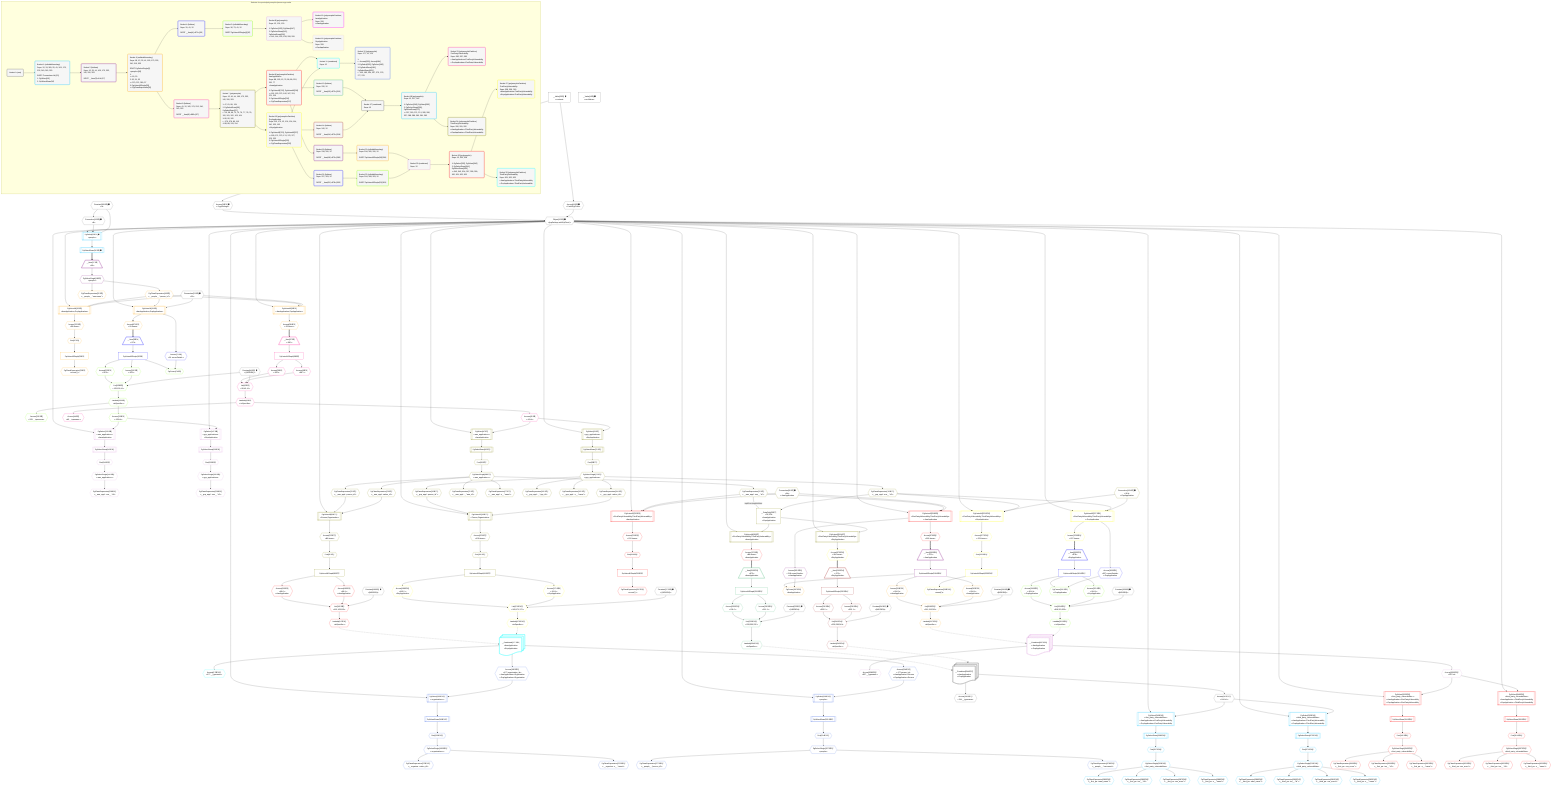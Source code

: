 %%{init: {'themeVariables': { 'fontSize': '12px'}}}%%
graph TD
    classDef path fill:#eee,stroke:#000,color:#000
    classDef plan fill:#fff,stroke-width:1px,color:#000
    classDef itemplan fill:#fff,stroke-width:2px,color:#000
    classDef unbatchedplan fill:#dff,stroke-width:1px,color:#000
    classDef sideeffectplan fill:#fcc,stroke-width:2px,color:#000
    classDef bucket fill:#f6f6f6,color:#000,stroke-width:2px,text-align:left

    subgraph "Buckets for queries/polymorphic/person-app-vulns"
    Bucket0("Bucket 0 (root)"):::bucket
    Bucket1("Bucket 1 (nullableBoundary)<br />Deps: 12, 13, 381, 25, 41, 165, 173, 232, 240, 315, 323<br /><br />ROOT Connectionᐸ9ᐳ[13]<br />1: PgSelect[15]<br />2: PgSelectRows[16]"):::bucket
    Bucket2("Bucket 2 (listItem)<br />Deps: 12, 25, 41, 165, 173, 232, 240, 315, 323<br /><br />ROOT __Item{2}ᐸ16ᐳ[17]"):::bucket
    Bucket3("Bucket 3 (nullableBoundary)<br />Deps: 18, 12, 25, 41, 165, 173, 232, 240, 315, 323<br /><br />ROOT PgSelectSingle{2}ᐸpeopleᐳ[18]<br />1: <br />ᐳ: 19, 20<br />2: 26, 31, 32<br />ᐳ: 370, 371, 380, 27<br />3: PgUnionAllSingle[29]<br />ᐳ: PgClassExpression[30]"):::bucket
    Bucket4("Bucket 4 (listItem)<br />Deps: 31, 41, 12<br /><br />ROOT __Item{4}ᐸ371ᐳ[35]"):::bucket
    Bucket5("Bucket 5 (nullableBoundary)<br />Deps: 36, 73, 41, 12<br /><br />ROOT PgUnionAllSingle{4}[36]"):::bucket
    Bucket6("Bucket 6 (listItem)<br />Deps: 41, 12, 165, 173, 232, 240, 315, 323<br /><br />ROOT __Item{6}ᐸ380ᐳ[37]"):::bucket
    Bucket7("Bucket 7 (polymorphic)<br />Deps: 12, 45, 44, 165, 173, 232, 240, 315, 323<br /><br />1: 47, 61, 99, 124<br />2: PgSelectRows[56], PgSelectRows[70]<br />ᐳ: 55, 58, 69, 72, 75, 76, 77, 78, 79, 100, 101, 102, 103, 104<br />3: 80, 92, 105<br />ᐳ: 376, 379, 85, 110<br />4: 88, 89, 113, 114"):::bucket
    Bucket8("Bucket 8 (polymorphic)<br />Deps: 12, 131, 130<br /><br />1: PgSelect[133], PgSelect[147]<br />2: PgSelectRows[142], PgSelectRows[156]<br />ᐳ: 141, 144, 155, 158, 208, 209"):::bucket
    Bucket9("Bucket 9 (polymorphicPartition)<br />AwsApplication<br />Deps: 88, 165, 12, 76, 99, 89, 232, 315, 77<br />ᐳAwsApplication<br /><br />1: PgUnionAll[212], PgUnionAll[218]<br />ᐳ: 161, 163, 372, 166, 167, 374, 375, 213<br />2: PgUnionAllSingle[216]<br />ᐳ: PgClassExpression[217]"):::bucket
    Bucket10("Bucket 10 (polymorphicPartition)<br />GcpApplication<br />Deps: 113, 173, 12, 101, 124, 114, 240, 323, 102<br />ᐳGcpApplication<br /><br />1: PgUnionAll[221], PgUnionAll[227]<br />ᐳ: 169, 171, 373, 174, 175, 377, 378, 222<br />2: PgUnionAllSingle[225]<br />ᐳ: PgClassExpression[226]"):::bucket
    Bucket11("Bucket 11 (combined)<br />Deps: 12"):::bucket
    Bucket12("Bucket 12 (polymorphic)<br />Deps: 177, 12, 178<br /><br />1: <br />ᐳ: Access[180], Access[194]<br />2: PgSelect[182], PgSelect[196]<br />3: PgSelectRows[191], PgSelectRows[205]<br />ᐳ: 190, 193, 204, 207, 275, 276, 277, 278"):::bucket
    Bucket13("Bucket 13 (listItem)<br />Deps: 232, 12<br /><br />ROOT __Item{13}ᐸ372ᐳ[210]"):::bucket
    Bucket14("Bucket 14 (listItem)<br />Deps: 240, 12<br /><br />ROOT __Item{14}ᐸ373ᐳ[219]"):::bucket
    Bucket15("Bucket 15 (polymorphicPartition)<br />AwsApplication<br />Deps: 208<br />ᐳAwsApplication"):::bucket
    Bucket16("Bucket 16 (polymorphicPartition)<br />GcpApplication<br />Deps: 209<br />ᐳGcpApplication"):::bucket
    Bucket17("Bucket 17 (combined)<br />Deps: 12"):::bucket
    Bucket18("Bucket 18 (polymorphic)<br />Deps: 12, 247, 245<br /><br />1: PgSelect[249], PgSelect[263]<br />2: PgSelectRows[258], PgSelectRows[272]<br />ᐳ: 257, 260, 271, 274, 285, 286, 287, 288, 289, 290, 291, 292"):::bucket
    Bucket19("Bucket 19 (listItem)<br />Deps: 218, 315, 12<br /><br />ROOT __Item{19}ᐸ375ᐳ[293]"):::bucket
    Bucket20("Bucket 20 (nullableBoundary)<br />Deps: 294, 305, 315, 12<br /><br />ROOT PgUnionAllSingle{19}[294]"):::bucket
    Bucket21("Bucket 21 (listItem)<br />Deps: 227, 323, 12<br /><br />ROOT __Item{21}ᐸ378ᐳ[303]"):::bucket
    Bucket22("Bucket 22 (nullableBoundary)<br />Deps: 304, 308, 323, 12<br /><br />ROOT PgUnionAllSingle{21}[304]"):::bucket
    Bucket23("Bucket 23 (polymorphicPartition)<br />FirstPartyVulnerability<br />Deps: 286, 287, 288<br />ᐳAwsApplicationᐳFirstPartyVulnerability<br />ᐳGcpApplicationᐳFirstPartyVulnerability"):::bucket
    Bucket24("Bucket 24 (polymorphicPartition)<br />ThirdPartyVulnerability<br />Deps: 290, 291, 292<br />ᐳAwsApplicationᐳThirdPartyVulnerability<br />ᐳGcpApplicationᐳThirdPartyVulnerability"):::bucket
    Bucket25("Bucket 25 (combined)<br />Deps: 12"):::bucket
    Bucket26("Bucket 26 (polymorphic)<br />Deps: 12, 330, 328<br /><br />1: PgSelect[332], PgSelect[346]<br />2: PgSelectRows[341], PgSelectRows[355]<br />ᐳ: 340, 343, 354, 357, 358, 359, 360, 361, 362, 363"):::bucket
    Bucket27("Bucket 27 (polymorphicPartition)<br />FirstPartyVulnerability<br />Deps: 358, 359, 360<br />ᐳAwsApplicationᐳFirstPartyVulnerability<br />ᐳGcpApplicationᐳFirstPartyVulnerability"):::bucket
    Bucket28("Bucket 28 (polymorphicPartition)<br />ThirdPartyVulnerability<br />Deps: 361, 362, 363<br />ᐳAwsApplicationᐳThirdPartyVulnerability<br />ᐳGcpApplicationᐳThirdPartyVulnerability"):::bucket
    end
    Bucket0 --> Bucket1
    Bucket1 --> Bucket2
    Bucket2 --> Bucket3
    Bucket3 --> Bucket4 & Bucket6
    Bucket4 --> Bucket5
    Bucket5 --> Bucket8
    Bucket6 --> Bucket7
    Bucket7 --> Bucket9 & Bucket10
    Bucket8 --> Bucket15 & Bucket16
    Bucket9 --> Bucket11 & Bucket13 & Bucket19
    Bucket10 --> Bucket11 & Bucket14 & Bucket21
    Bucket11 --> Bucket12
    Bucket13 --> Bucket17
    Bucket14 --> Bucket17
    Bucket17 --> Bucket18
    Bucket18 --> Bucket23 & Bucket24
    Bucket19 --> Bucket20
    Bucket20 --> Bucket25
    Bucket21 --> Bucket22
    Bucket22 --> Bucket25
    Bucket25 --> Bucket26
    Bucket26 --> Bucket27 & Bucket28

    %% plan dependencies
    Object12{{"Object[12∈0] ➊<br />ᐸ{pgSettings,withPgClient}ᐳ"}}:::plan
    Access10{{"Access[10∈0] ➊<br />ᐸ2.pgSettingsᐳ"}}:::plan
    Access11{{"Access[11∈0] ➊<br />ᐸ2.withPgClientᐳ"}}:::plan
    Access10 & Access11 --> Object12
    __Value2["__Value[2∈0] ➊<br />ᐸcontextᐳ"]:::plan
    __Value2 --> Access10
    __Value2 --> Access11
    Connection13{{"Connection[13∈0] ➊<br />ᐸ9ᐳ"}}:::plan
    Constant381{{"Constant[381∈0] ➊<br />ᐸ4ᐳ"}}:::plan
    Constant381 --> Connection13
    __Value4["__Value[4∈0] ➊<br />ᐸrootValueᐳ"]:::plan
    Connection25{{"Connection[25∈0] ➊<br />ᐸ21ᐳ"}}:::plan
    Constant41{{"Constant[41∈0] ➊<br />ᐸ[HIDDEN]ᐳ"}}:::plan
    Constant165{{"Constant[165∈0] ➊<br />ᐸ[HIDDEN]ᐳ"}}:::plan
    Constant173{{"Constant[173∈0] ➊<br />ᐸ[HIDDEN]ᐳ"}}:::plan
    Constant232{{"Constant[232∈0] ➊<br />ᐸ[HIDDEN]ᐳ"}}:::plan
    Constant240{{"Constant[240∈0] ➊<br />ᐸ[HIDDEN]ᐳ"}}:::plan
    Constant315{{"Constant[315∈0] ➊<br />ᐸ[HIDDEN]ᐳ"}}:::plan
    Constant323{{"Constant[323∈0] ➊<br />ᐸ[HIDDEN]ᐳ"}}:::plan
    PgSelect15[["PgSelect[15∈1] ➊<br />ᐸpeopleᐳ"]]:::plan
    Object12 & Connection13 & Constant381 --> PgSelect15
    PgSelectRows16[["PgSelectRows[16∈1] ➊"]]:::plan
    PgSelect15 --> PgSelectRows16
    __Item17[/"__Item[17∈2]<br />ᐸ16ᐳ"\]:::itemplan
    PgSelectRows16 ==> __Item17
    PgSelectSingle18{{"PgSelectSingle[18∈2]<br />ᐸpeopleᐳ"}}:::plan
    __Item17 --> PgSelectSingle18
    PgUnionAll26[["PgUnionAll[26∈3]<br />ᐸAwsApplication,GcpApplicationᐳ"]]:::plan
    PgClassExpression19{{"PgClassExpression[19∈3]<br />ᐸ__people__.”person_id”ᐳ"}}:::plan
    Object12 & PgClassExpression19 & Connection25 --> PgUnionAll26
    PgUnionAll31[["PgUnionAll[31∈3]<br />ᐸAwsApplication,GcpApplicationᐳ"]]:::plan
    Object12 & PgClassExpression19 & Connection25 --> PgUnionAll31
    PgUnionAll32[["PgUnionAll[32∈3]<br />ᐸAwsApplication,GcpApplicationᐳ"]]:::plan
    Object12 & PgClassExpression19 & Connection25 --> PgUnionAll32
    PgSelectSingle18 --> PgClassExpression19
    PgClassExpression20{{"PgClassExpression[20∈3]<br />ᐸ__people__.”username”ᐳ"}}:::plan
    PgSelectSingle18 --> PgClassExpression20
    First27{{"First[27∈3]"}}:::plan
    Access370{{"Access[370∈3]<br />ᐸ26.itemsᐳ"}}:::plan
    Access370 --> First27
    PgUnionAllSingle29["PgUnionAllSingle[29∈3]"]:::plan
    First27 --> PgUnionAllSingle29
    PgClassExpression30{{"PgClassExpression[30∈3]<br />ᐸcount(*)ᐳ"}}:::plan
    PgUnionAllSingle29 --> PgClassExpression30
    PgUnionAll26 --> Access370
    Access371{{"Access[371∈3]<br />ᐸ31.itemsᐳ"}}:::plan
    PgUnionAll31 --> Access371
    Access380{{"Access[380∈3]<br />ᐸ32.itemsᐳ"}}:::plan
    PgUnionAll32 --> Access380
    __Item35[/"__Item[35∈4]<br />ᐸ371ᐳ"\]:::itemplan
    Access371 ==> __Item35
    PgUnionAllSingle36["PgUnionAllSingle[36∈4]"]:::plan
    __Item35 --> PgUnionAllSingle36
    Access73{{"Access[73∈4]<br />ᐸ31.cursorDetailsᐳ"}}:::plan
    PgUnionAll31 --> Access73
    List128{{"List[128∈5]<br />ᐸ125,126,41ᐳ"}}:::plan
    Access125{{"Access[125∈5]<br />ᐸ36.0ᐳ"}}:::plan
    Access126{{"Access[126∈5]<br />ᐸ36.1ᐳ"}}:::plan
    Access125 & Access126 & Constant41 --> List128
    PgCursor74{{"PgCursor[74∈5]"}}:::plan
    PgUnionAllSingle36 & Access73 --> PgCursor74
    PgUnionAllSingle36 --> Access125
    PgUnionAllSingle36 --> Access126
    Lambda129{{"Lambda[129∈5]<br />ᐸtoSpecifierᐳ"}}:::plan
    List128 --> Lambda129
    Access130{{"Access[130∈5]<br />ᐸ129.__typenameᐳ"}}:::plan
    Lambda129 --> Access130
    Access131{{"Access[131∈5]<br />ᐸ129.idᐳ"}}:::plan
    Lambda129 --> Access131
    PgSelect133[["PgSelect[133∈8]<br />ᐸaws_applicationsᐳ<br />ᐳAwsApplication"]]:::plan
    Object12 & Access131 --> PgSelect133
    PgSelect147[["PgSelect[147∈8]<br />ᐸgcp_applicationsᐳ<br />ᐳGcpApplication"]]:::plan
    Object12 & Access131 --> PgSelect147
    First141{{"First[141∈8]^"}}:::plan
    PgSelectRows142[["PgSelectRows[142∈8]^"]]:::plan
    PgSelectRows142 --> First141
    PgSelect133 --> PgSelectRows142
    PgSelectSingle144{{"PgSelectSingle[144∈8]^<br />ᐸaws_applicationsᐳ"}}:::plan
    First141 --> PgSelectSingle144
    First155{{"First[155∈8]^"}}:::plan
    PgSelectRows156[["PgSelectRows[156∈8]^"]]:::plan
    PgSelectRows156 --> First155
    PgSelect147 --> PgSelectRows156
    PgSelectSingle158{{"PgSelectSingle[158∈8]^<br />ᐸgcp_applicationsᐳ"}}:::plan
    First155 --> PgSelectSingle158
    PgClassExpression208{{"PgClassExpression[208∈8]^<br />ᐸ__aws_appl...ons__.”id”ᐳ"}}:::plan
    PgSelectSingle144 --> PgClassExpression208
    PgClassExpression209{{"PgClassExpression[209∈8]^<br />ᐸ__gcp_appl...ons__.”id”ᐳ"}}:::plan
    PgSelectSingle158 --> PgClassExpression209
    List42{{"List[42∈6]<br />ᐸ39,40,41ᐳ"}}:::plan
    Access39{{"Access[39∈6]<br />ᐸ38.0ᐳ"}}:::plan
    Access40{{"Access[40∈6]<br />ᐸ38.1ᐳ"}}:::plan
    Access39 & Access40 & Constant41 --> List42
    __Item37[/"__Item[37∈6]<br />ᐸ380ᐳ"\]:::itemplan
    Access380 ==> __Item37
    PgUnionAllSingle38["PgUnionAllSingle[38∈6]"]:::plan
    __Item37 --> PgUnionAllSingle38
    PgUnionAllSingle38 --> Access39
    PgUnionAllSingle38 --> Access40
    Lambda43{{"Lambda[43∈6]<br />ᐸtoSpecifierᐳ"}}:::plan
    List42 --> Lambda43
    Access44{{"Access[44∈6]<br />ᐸ43.__typenameᐳ"}}:::plan
    Lambda43 --> Access44
    Access45{{"Access[45∈6]<br />ᐸ43.idᐳ"}}:::plan
    Lambda43 --> Access45
    PgUnionAll80[["PgUnionAll[80∈7]^<br />ᐸPerson,Organizationᐳ"]]:::plan
    PgClassExpression78{{"PgClassExpression[78∈7]^<br />ᐸ__aws_appl...person_id”ᐳ"}}:::plan
    PgClassExpression79{{"PgClassExpression[79∈7]^<br />ᐸ__aws_appl...zation_id”ᐳ"}}:::plan
    Object12 & PgClassExpression78 & PgClassExpression79 --> PgUnionAll80
    PgUnionAll105[["PgUnionAll[105∈7]^<br />ᐸPerson,Organizationᐳ"]]:::plan
    PgClassExpression103{{"PgClassExpression[103∈7]^<br />ᐸ__gcp_appl...person_id”ᐳ"}}:::plan
    PgClassExpression104{{"PgClassExpression[104∈7]^<br />ᐸ__gcp_appl...zation_id”ᐳ"}}:::plan
    Object12 & PgClassExpression103 & PgClassExpression104 --> PgUnionAll105
    PgSelect47[["PgSelect[47∈7]<br />ᐸaws_applicationsᐳ<br />ᐳAwsApplication"]]:::plan
    Object12 & Access45 --> PgSelect47
    PgSelect61[["PgSelect[61∈7]<br />ᐸgcp_applicationsᐳ<br />ᐳGcpApplication"]]:::plan
    Object12 & Access45 --> PgSelect61
    PgUnionAll89[["PgUnionAll[89∈7]<br />ᐸFirstPartyVulnerability,ThirdPartyVulnerabilityᐳ<br />ᐳAwsApplication"]]:::plan
    __DataOnly92["__DataOnly[92∈7]<br />ᐸ76,101ᐳ<br />ᐳAwsApplication<br />ᐳGcpApplication"]:::plan
    Object12 & __DataOnly92 --> PgUnionAll89
    PgClassExpression76{{"PgClassExpression[76∈7]^<br />ᐸ__aws_appl...ons__.”id”ᐳ"}}:::plan
    PgClassExpression101{{"PgClassExpression[101∈7]^<br />ᐸ__gcp_appl...ons__.”id”ᐳ"}}:::plan
    PgClassExpression76 -->|"trapError;trapInhibited"| __DataOnly92
    PgClassExpression101 --> __DataOnly92
    PgUnionAll114[["PgUnionAll[114∈7]<br />ᐸFirstPartyVulnerability,ThirdPartyVulnerabilityᐳ<br />ᐳGcpApplication"]]:::plan
    Object12 & __DataOnly92 --> PgUnionAll114
    First55{{"First[55∈7]^"}}:::plan
    PgSelectRows56[["PgSelectRows[56∈7]^"]]:::plan
    PgSelectRows56 --> First55
    PgSelect47 --> PgSelectRows56
    PgSelectSingle58{{"PgSelectSingle[58∈7]^<br />ᐸaws_applicationsᐳ"}}:::plan
    First55 --> PgSelectSingle58
    First69{{"First[69∈7]^"}}:::plan
    PgSelectRows70[["PgSelectRows[70∈7]^"]]:::plan
    PgSelectRows70 --> First69
    PgSelect61 --> PgSelectRows70
    PgSelectSingle72{{"PgSelectSingle[72∈7]^<br />ᐸgcp_applicationsᐳ"}}:::plan
    First69 --> PgSelectSingle72
    PgClassExpression75{{"PgClassExpression[75∈7]^<br />ᐸ__aws_appl..._.”aws_id”ᐳ"}}:::plan
    PgSelectSingle58 --> PgClassExpression75
    PgSelectSingle58 --> PgClassExpression76
    PgClassExpression77{{"PgClassExpression[77∈7]^<br />ᐸ__aws_appl...s__.”name”ᐳ"}}:::plan
    PgSelectSingle58 --> PgClassExpression77
    PgSelectSingle58 --> PgClassExpression78
    PgSelectSingle58 --> PgClassExpression79
    First85{{"First[85∈7]^"}}:::plan
    Access376{{"Access[376∈7]^<br />ᐸ80.itemsᐳ"}}:::plan
    Access376 --> First85
    PgUnionAllSingle88["PgUnionAllSingle[88∈7]^"]:::plan
    First85 --> PgUnionAllSingle88
    PgClassExpression100{{"PgClassExpression[100∈7]^<br />ᐸ__gcp_appl..._.”gcp_id”ᐳ"}}:::plan
    PgSelectSingle72 --> PgClassExpression100
    PgSelectSingle72 --> PgClassExpression101
    PgClassExpression102{{"PgClassExpression[102∈7]^<br />ᐸ__gcp_appl...s__.”name”ᐳ"}}:::plan
    PgSelectSingle72 --> PgClassExpression102
    PgSelectSingle72 --> PgClassExpression103
    PgSelectSingle72 --> PgClassExpression104
    First110{{"First[110∈7]^"}}:::plan
    Access379{{"Access[379∈7]^<br />ᐸ105.itemsᐳ"}}:::plan
    Access379 --> First110
    PgUnionAllSingle113["PgUnionAllSingle[113∈7]^"]:::plan
    First110 --> PgUnionAllSingle113
    PgUnionAll80 --> Access376
    PgUnionAll105 --> Access379
    Connection99{{"Connection[99∈7] ➊<br />ᐸ94ᐳ<br />ᐳAwsApplication"}}:::plan
    Connection124{{"Connection[124∈7] ➊<br />ᐸ119ᐳ<br />ᐳGcpApplication"}}:::plan
    List166{{"List[166∈9]^<br />ᐸ161,163,165ᐳ"}}:::plan
    Access161{{"Access[161∈9]<br />ᐸ88.0ᐳ<br />ᐳAwsApplication"}}:::plan
    Access163{{"Access[163∈9]<br />ᐸ88.1ᐳ<br />ᐳAwsApplication"}}:::plan
    Access161 & Access163 & Constant165 --> List166
    PgUnionAll212[["PgUnionAll[212∈9]<br />ᐸFirstPartyVulnerability,ThirdPartyVulnerabilityᐳ<br />ᐳAwsApplication"]]:::plan
    Object12 & PgClassExpression76 & Connection99 --> PgUnionAll212
    PgUnionAll218[["PgUnionAll[218∈9]<br />ᐸFirstPartyVulnerability,ThirdPartyVulnerabilityᐳ<br />ᐳAwsApplication"]]:::plan
    Object12 & PgClassExpression76 & Connection99 --> PgUnionAll218
    PgUnionAllSingle88 --> Access161
    PgUnionAllSingle88 --> Access163
    Lambda167{{"Lambda[167∈9]^<br />ᐸtoSpecifierᐳ"}}:::plan
    List166 --> Lambda167
    First213{{"First[213∈9]^"}}:::plan
    Access374{{"Access[374∈9]^<br />ᐸ212.itemsᐳ"}}:::plan
    Access374 --> First213
    PgUnionAllSingle216["PgUnionAllSingle[216∈9]^"]:::plan
    First213 --> PgUnionAllSingle216
    PgClassExpression217{{"PgClassExpression[217∈9]^<br />ᐸcount(*)ᐳ"}}:::plan
    PgUnionAllSingle216 --> PgClassExpression217
    Access372{{"Access[372∈9]<br />ᐸ89.itemsᐳ<br />ᐳAwsApplication"}}:::plan
    PgUnionAll89 --> Access372
    PgUnionAll212 --> Access374
    Access375{{"Access[375∈9]^<br />ᐸ218.itemsᐳ"}}:::plan
    PgUnionAll218 --> Access375
    Access178{{"Access[178∈11]^<br />ᐸ177.__typenameᐳ"}}:::plan
    __Value177:::plan@{shape: docs, label: "__Combined[177∈11]<br />ᐳAwsApplication<br />ᐳGcpApplication"}
    __Value177 --> Access178
    PgSelect182[["PgSelect[182∈12]^<br />ᐸorganizationsᐳ"]]:::plan
    Access180{{"Access[180∈12]<br />ᐸ177.organization_idᐳ<br />ᐳAwsApplicationᐳOrganization<br />ᐳGcpApplicationᐳOrganization"}}:::plan
    Object12 & Access180 --> PgSelect182
    PgSelect196[["PgSelect[196∈12]^<br />ᐸpeopleᐳ"]]:::plan
    Access194{{"Access[194∈12]<br />ᐸ177.person_idᐳ<br />ᐳAwsApplicationᐳPerson<br />ᐳGcpApplicationᐳPerson"}}:::plan
    Object12 & Access194 --> PgSelect196
    __Value177 --> Access180
    First190{{"First[190∈12]^"}}:::plan
    PgSelectRows191[["PgSelectRows[191∈12]^"]]:::plan
    PgSelectRows191 --> First190
    PgSelect182 --> PgSelectRows191
    PgSelectSingle193{{"PgSelectSingle[193∈12]^<br />ᐸorganizationsᐳ"}}:::plan
    First190 --> PgSelectSingle193
    __Value177 --> Access194
    First204{{"First[204∈12]^"}}:::plan
    PgSelectRows205[["PgSelectRows[205∈12]^"]]:::plan
    PgSelectRows205 --> First204
    PgSelect196 --> PgSelectRows205
    PgSelectSingle207{{"PgSelectSingle[207∈12]^<br />ᐸpeopleᐳ"}}:::plan
    First204 --> PgSelectSingle207
    PgClassExpression275{{"PgClassExpression[275∈12]^<br />ᐸ__organiza...zation_id”ᐳ"}}:::plan
    PgSelectSingle193 --> PgClassExpression275
    PgClassExpression276{{"PgClassExpression[276∈12]^<br />ᐸ__organiza...s__.”name”ᐳ"}}:::plan
    PgSelectSingle193 --> PgClassExpression276
    PgClassExpression277{{"PgClassExpression[277∈12]^<br />ᐸ__people__.”person_id”ᐳ"}}:::plan
    PgSelectSingle207 --> PgClassExpression277
    PgClassExpression278{{"PgClassExpression[278∈12]^<br />ᐸ__people__.”username”ᐳ"}}:::plan
    PgSelectSingle207 --> PgClassExpression278
    List233{{"List[233∈13]^<br />ᐸ228,230,232ᐳ"}}:::plan
    Access228{{"Access[228∈13]^<br />ᐸ211.0ᐳ"}}:::plan
    Access230{{"Access[230∈13]^<br />ᐸ211.1ᐳ"}}:::plan
    Access228 & Access230 & Constant232 --> List233
    __Item210[/"__Item[210∈13]<br />ᐸ372ᐳ<br />ᐳAwsApplication"\]:::itemplan
    Access372 ==> __Item210
    PgUnionAllSingle211["PgUnionAllSingle[211∈13]^"]:::plan
    __Item210 --> PgUnionAllSingle211
    PgUnionAllSingle211 --> Access228
    PgUnionAllSingle211 --> Access230
    Lambda234{{"Lambda[234∈13]^<br />ᐸtoSpecifierᐳ"}}:::plan
    List233 --> Lambda234
    Access245{{"Access[245∈17]^<br />ᐸ244.__typenameᐳ"}}:::plan
    __Value244:::plan@{shape: docs, label: "__Combined[244∈17]<br />ᐳAwsApplication<br />ᐳGcpApplication"}
    __Value244 --> Access245
    Access247{{"Access[247∈17]^<br />ᐸ244.idᐳ"}}:::plan
    __Value244 --> Access247
    PgSelect249[["PgSelect[249∈18]<br />ᐸfirst_party_vulnerabilitiesᐳ<br />ᐳAwsApplicationᐳFirstPartyVulnerability<br />ᐳGcpApplicationᐳFirstPartyVulnerability"]]:::plan
    Object12 & Access247 --> PgSelect249
    PgSelect263[["PgSelect[263∈18]<br />ᐸthird_party_vulnerabilitiesᐳ<br />ᐳAwsApplicationᐳThirdPartyVulnerability<br />ᐳGcpApplicationᐳThirdPartyVulnerability"]]:::plan
    Object12 & Access247 --> PgSelect263
    First257{{"First[257∈18]^"}}:::plan
    PgSelectRows258[["PgSelectRows[258∈18]^"]]:::plan
    PgSelectRows258 --> First257
    PgSelect249 --> PgSelectRows258
    PgSelectSingle260{{"PgSelectSingle[260∈18]^<br />ᐸfirst_party_vulnerabilitiesᐳ"}}:::plan
    First257 --> PgSelectSingle260
    First271{{"First[271∈18]^"}}:::plan
    PgSelectRows272[["PgSelectRows[272∈18]^"]]:::plan
    PgSelectRows272 --> First271
    PgSelect263 --> PgSelectRows272
    PgSelectSingle274{{"PgSelectSingle[274∈18]^<br />ᐸthird_party_vulnerabilitiesᐳ"}}:::plan
    First271 --> PgSelectSingle274
    PgClassExpression285{{"PgClassExpression[285∈18]^<br />ᐸ__first_pa...team_name”ᐳ"}}:::plan
    PgSelectSingle260 --> PgClassExpression285
    PgClassExpression286{{"PgClassExpression[286∈18]^<br />ᐸ__first_pa...ies__.”id”ᐳ"}}:::plan
    PgSelectSingle260 --> PgClassExpression286
    PgClassExpression287{{"PgClassExpression[287∈18]^<br />ᐸ__first_pa...vss_score”ᐳ"}}:::plan
    PgSelectSingle260 --> PgClassExpression287
    PgClassExpression288{{"PgClassExpression[288∈18]^<br />ᐸ__first_pa...s__.”name”ᐳ"}}:::plan
    PgSelectSingle260 --> PgClassExpression288
    PgClassExpression289{{"PgClassExpression[289∈18]^<br />ᐸ__third_pa...ndor_name”ᐳ"}}:::plan
    PgSelectSingle274 --> PgClassExpression289
    PgClassExpression290{{"PgClassExpression[290∈18]^<br />ᐸ__third_pa...ies__.”id”ᐳ"}}:::plan
    PgSelectSingle274 --> PgClassExpression290
    PgClassExpression291{{"PgClassExpression[291∈18]^<br />ᐸ__third_pa...vss_score”ᐳ"}}:::plan
    PgSelectSingle274 --> PgClassExpression291
    PgClassExpression292{{"PgClassExpression[292∈18]^<br />ᐸ__third_pa...s__.”name”ᐳ"}}:::plan
    PgSelectSingle274 --> PgClassExpression292
    __Item293[/"__Item[293∈19]<br />ᐸ375ᐳ<br />ᐳAwsApplication"\]:::itemplan
    Access375 ==> __Item293
    PgUnionAllSingle294["PgUnionAllSingle[294∈19]^"]:::plan
    __Item293 --> PgUnionAllSingle294
    Access305{{"Access[305∈19]<br />ᐸ218.cursorDetailsᐳ<br />ᐳAwsApplication"}}:::plan
    PgUnionAll218 --> Access305
    List316{{"List[316∈20]^<br />ᐸ311,313,315ᐳ"}}:::plan
    Access311{{"Access[311∈20]<br />ᐸ294.0ᐳ<br />ᐳAwsApplication"}}:::plan
    Access313{{"Access[313∈20]<br />ᐸ294.1ᐳ<br />ᐳAwsApplication"}}:::plan
    Access311 & Access313 & Constant315 --> List316
    PgCursor307{{"PgCursor[307∈20]<br />ᐳAwsApplication"}}:::plan
    PgUnionAllSingle294 & Access305 --> PgCursor307
    PgUnionAllSingle294 --> Access311
    PgUnionAllSingle294 --> Access313
    Lambda317{{"Lambda[317∈20]^<br />ᐸtoSpecifierᐳ"}}:::plan
    List316 --> Lambda317
    Access328{{"Access[328∈25]^<br />ᐸ327.__typenameᐳ"}}:::plan
    __Value327:::plan@{shape: docs, label: "__Combined[327∈25]<br />ᐳAwsApplication<br />ᐳGcpApplication"}
    __Value327 --> Access328
    Access330{{"Access[330∈25]^<br />ᐸ327.idᐳ"}}:::plan
    __Value327 --> Access330
    PgSelect332[["PgSelect[332∈26]<br />ᐸfirst_party_vulnerabilitiesᐳ<br />ᐳAwsApplicationᐳFirstPartyVulnerability<br />ᐳGcpApplicationᐳFirstPartyVulnerability"]]:::plan
    Object12 & Access330 --> PgSelect332
    PgSelect346[["PgSelect[346∈26]<br />ᐸthird_party_vulnerabilitiesᐳ<br />ᐳAwsApplicationᐳThirdPartyVulnerability<br />ᐳGcpApplicationᐳThirdPartyVulnerability"]]:::plan
    Object12 & Access330 --> PgSelect346
    First340{{"First[340∈26]^"}}:::plan
    PgSelectRows341[["PgSelectRows[341∈26]^"]]:::plan
    PgSelectRows341 --> First340
    PgSelect332 --> PgSelectRows341
    PgSelectSingle343{{"PgSelectSingle[343∈26]^<br />ᐸfirst_party_vulnerabilitiesᐳ"}}:::plan
    First340 --> PgSelectSingle343
    First354{{"First[354∈26]^"}}:::plan
    PgSelectRows355[["PgSelectRows[355∈26]^"]]:::plan
    PgSelectRows355 --> First354
    PgSelect346 --> PgSelectRows355
    PgSelectSingle357{{"PgSelectSingle[357∈26]^<br />ᐸthird_party_vulnerabilitiesᐳ"}}:::plan
    First354 --> PgSelectSingle357
    PgClassExpression358{{"PgClassExpression[358∈26]^<br />ᐸ__first_pa...vss_score”ᐳ"}}:::plan
    PgSelectSingle343 --> PgClassExpression358
    PgClassExpression359{{"PgClassExpression[359∈26]^<br />ᐸ__first_pa...ies__.”id”ᐳ"}}:::plan
    PgSelectSingle343 --> PgClassExpression359
    PgClassExpression360{{"PgClassExpression[360∈26]^<br />ᐸ__first_pa...s__.”name”ᐳ"}}:::plan
    PgSelectSingle343 --> PgClassExpression360
    PgClassExpression361{{"PgClassExpression[361∈26]^<br />ᐸ__third_pa...vss_score”ᐳ"}}:::plan
    PgSelectSingle357 --> PgClassExpression361
    PgClassExpression362{{"PgClassExpression[362∈26]^<br />ᐸ__third_pa...ies__.”id”ᐳ"}}:::plan
    PgSelectSingle357 --> PgClassExpression362
    PgClassExpression363{{"PgClassExpression[363∈26]^<br />ᐸ__third_pa...s__.”name”ᐳ"}}:::plan
    PgSelectSingle357 --> PgClassExpression363
    List174{{"List[174∈10]^<br />ᐸ169,171,173ᐳ"}}:::plan
    Access169{{"Access[169∈10]<br />ᐸ113.0ᐳ<br />ᐳGcpApplication"}}:::plan
    Access171{{"Access[171∈10]<br />ᐸ113.1ᐳ<br />ᐳGcpApplication"}}:::plan
    Access169 & Access171 & Constant173 --> List174
    PgUnionAll221[["PgUnionAll[221∈10]<br />ᐸFirstPartyVulnerability,ThirdPartyVulnerabilityᐳ<br />ᐳGcpApplication"]]:::plan
    Object12 & PgClassExpression101 & Connection124 --> PgUnionAll221
    PgUnionAll227[["PgUnionAll[227∈10]<br />ᐸFirstPartyVulnerability,ThirdPartyVulnerabilityᐳ<br />ᐳGcpApplication"]]:::plan
    Object12 & PgClassExpression101 & Connection124 --> PgUnionAll227
    PgUnionAllSingle113 --> Access169
    PgUnionAllSingle113 --> Access171
    Lambda175{{"Lambda[175∈10]^<br />ᐸtoSpecifierᐳ"}}:::plan
    List174 --> Lambda175
    First222{{"First[222∈10]^"}}:::plan
    Access377{{"Access[377∈10]^<br />ᐸ221.itemsᐳ"}}:::plan
    Access377 --> First222
    PgUnionAllSingle225["PgUnionAllSingle[225∈10]^"]:::plan
    First222 --> PgUnionAllSingle225
    PgClassExpression226{{"PgClassExpression[226∈10]^<br />ᐸcount(*)ᐳ"}}:::plan
    PgUnionAllSingle225 --> PgClassExpression226
    Access373{{"Access[373∈10]<br />ᐸ114.itemsᐳ<br />ᐳGcpApplication"}}:::plan
    PgUnionAll114 --> Access373
    PgUnionAll221 --> Access377
    Access378{{"Access[378∈10]^<br />ᐸ227.itemsᐳ"}}:::plan
    PgUnionAll227 --> Access378
    List241{{"List[241∈14]^<br />ᐸ236,238,240ᐳ"}}:::plan
    Access236{{"Access[236∈14]^<br />ᐸ220.0ᐳ"}}:::plan
    Access238{{"Access[238∈14]^<br />ᐸ220.1ᐳ"}}:::plan
    Access236 & Access238 & Constant240 --> List241
    __Item219[/"__Item[219∈14]<br />ᐸ373ᐳ<br />ᐳGcpApplication"\]:::itemplan
    Access373 ==> __Item219
    PgUnionAllSingle220["PgUnionAllSingle[220∈14]^"]:::plan
    __Item219 --> PgUnionAllSingle220
    PgUnionAllSingle220 --> Access236
    PgUnionAllSingle220 --> Access238
    Lambda242{{"Lambda[242∈14]^<br />ᐸtoSpecifierᐳ"}}:::plan
    List241 --> Lambda242
    __Item303[/"__Item[303∈21]<br />ᐸ378ᐳ<br />ᐳGcpApplication"\]:::itemplan
    Access378 ==> __Item303
    PgUnionAllSingle304["PgUnionAllSingle[304∈21]^"]:::plan
    __Item303 --> PgUnionAllSingle304
    Access308{{"Access[308∈21]<br />ᐸ227.cursorDetailsᐳ<br />ᐳGcpApplication"}}:::plan
    PgUnionAll227 --> Access308
    List324{{"List[324∈22]^<br />ᐸ319,321,323ᐳ"}}:::plan
    Access319{{"Access[319∈22]<br />ᐸ304.0ᐳ<br />ᐳGcpApplication"}}:::plan
    Access321{{"Access[321∈22]<br />ᐸ304.1ᐳ<br />ᐳGcpApplication"}}:::plan
    Access319 & Access321 & Constant323 --> List324
    PgCursor310{{"PgCursor[310∈22]<br />ᐳGcpApplication"}}:::plan
    PgUnionAllSingle304 & Access308 --> PgCursor310
    PgUnionAllSingle304 --> Access319
    PgUnionAllSingle304 --> Access321
    Lambda325{{"Lambda[325∈22]^<br />ᐸtoSpecifierᐳ"}}:::plan
    List324 --> Lambda325

    %% define steps
    classDef bucket0 stroke:#696969
    class Bucket0,__Value2,__Value4,Access10,Access11,Object12,Connection13,Connection25,Constant41,Constant165,Constant173,Constant232,Constant240,Constant315,Constant323,Constant381 bucket0
    classDef bucket1 stroke:#00bfff
    class Bucket1,PgSelect15,PgSelectRows16 bucket1
    classDef bucket2 stroke:#7f007f
    class Bucket2,__Item17,PgSelectSingle18 bucket2
    classDef bucket3 stroke:#ffa500
    class Bucket3,PgClassExpression19,PgClassExpression20,PgUnionAll26,First27,PgUnionAllSingle29,PgClassExpression30,PgUnionAll31,PgUnionAll32,Access370,Access371,Access380 bucket3
    classDef bucket4 stroke:#0000ff
    class Bucket4,__Item35,PgUnionAllSingle36,Access73 bucket4
    classDef bucket5 stroke:#7fff00
    class Bucket5,PgCursor74,Access125,Access126,List128,Lambda129,Access130,Access131 bucket5
    classDef bucket6 stroke:#ff1493
    class Bucket6,__Item37,PgUnionAllSingle38,Access39,Access40,List42,Lambda43,Access44,Access45 bucket6
    classDef bucket7 stroke:#808000
    class Bucket7,PgSelect47,First55,PgSelectRows56,PgSelectSingle58,PgSelect61,First69,PgSelectRows70,PgSelectSingle72,PgClassExpression75,PgClassExpression76,PgClassExpression77,PgClassExpression78,PgClassExpression79,PgUnionAll80,First85,PgUnionAllSingle88,PgUnionAll89,__DataOnly92,Connection99,PgClassExpression100,PgClassExpression101,PgClassExpression102,PgClassExpression103,PgClassExpression104,PgUnionAll105,First110,PgUnionAllSingle113,PgUnionAll114,Connection124,Access376,Access379 bucket7
    classDef bucket8 stroke:#dda0dd
    class Bucket8,PgSelect133,First141,PgSelectRows142,PgSelectSingle144,PgSelect147,First155,PgSelectRows156,PgSelectSingle158,PgClassExpression208,PgClassExpression209 bucket8
    classDef bucket9 stroke:#ff0000
    class Bucket9,Access161,Access163,List166,Lambda167,PgUnionAll212,First213,PgUnionAllSingle216,PgClassExpression217,PgUnionAll218,Access372,Access374,Access375 bucket9
    classDef bucket10 stroke:#ffff00
    class Bucket10,Access169,Access171,List174,Lambda175,PgUnionAll221,First222,PgUnionAllSingle225,PgClassExpression226,PgUnionAll227,Access373,Access377,Access378 bucket10
    classDef bucket11 stroke:#00ffff
    class Bucket11,__Value177,Access178 bucket11
    classDef bucket12 stroke:#4169e1
    class Bucket12,Access180,PgSelect182,First190,PgSelectRows191,PgSelectSingle193,Access194,PgSelect196,First204,PgSelectRows205,PgSelectSingle207,PgClassExpression275,PgClassExpression276,PgClassExpression277,PgClassExpression278 bucket12
    classDef bucket13 stroke:#3cb371
    class Bucket13,__Item210,PgUnionAllSingle211,Access228,Access230,List233,Lambda234 bucket13
    classDef bucket14 stroke:#a52a2a
    class Bucket14,__Item219,PgUnionAllSingle220,Access236,Access238,List241,Lambda242 bucket14
    classDef bucket15 stroke:#ff00ff
    class Bucket15 bucket15
    classDef bucket16 stroke:#f5deb3
    class Bucket16 bucket16
    classDef bucket17 stroke:#696969
    class Bucket17,__Value244,Access245,Access247 bucket17
    classDef bucket18 stroke:#00bfff
    class Bucket18,PgSelect249,First257,PgSelectRows258,PgSelectSingle260,PgSelect263,First271,PgSelectRows272,PgSelectSingle274,PgClassExpression285,PgClassExpression286,PgClassExpression287,PgClassExpression288,PgClassExpression289,PgClassExpression290,PgClassExpression291,PgClassExpression292 bucket18
    classDef bucket19 stroke:#7f007f
    class Bucket19,__Item293,PgUnionAllSingle294,Access305 bucket19
    classDef bucket20 stroke:#ffa500
    class Bucket20,PgCursor307,Access311,Access313,List316,Lambda317 bucket20
    classDef bucket21 stroke:#0000ff
    class Bucket21,__Item303,PgUnionAllSingle304,Access308 bucket21
    classDef bucket22 stroke:#7fff00
    class Bucket22,PgCursor310,Access319,Access321,List324,Lambda325 bucket22
    classDef bucket23 stroke:#ff1493
    class Bucket23 bucket23
    classDef bucket24 stroke:#808000
    class Bucket24 bucket24
    classDef bucket25 stroke:#dda0dd
    class Bucket25,__Value327,Access328,Access330 bucket25
    classDef bucket26 stroke:#ff0000
    class Bucket26,PgSelect332,First340,PgSelectRows341,PgSelectSingle343,PgSelect346,First354,PgSelectRows355,PgSelectSingle357,PgClassExpression358,PgClassExpression359,PgClassExpression360,PgClassExpression361,PgClassExpression362,PgClassExpression363 bucket26
    classDef bucket27 stroke:#ffff00
    class Bucket27 bucket27
    classDef bucket28 stroke:#00ffff
    class Bucket28 bucket28

    Lambda167 -.-x __Value177
    Lambda175 -.-x __Value177
    Lambda234 -.-x __Value244
    Lambda242 -.-x __Value244
    Lambda317 -.-x __Value327
    Lambda325 -.-x __Value327